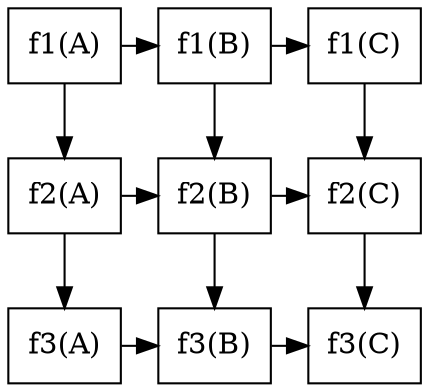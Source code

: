 digraph R {
  node [shape=rectangle];
  
  {rank=same f1_A f1_B f1_C}
  {rank=same f2_A f2_B f2_C}
  {rank=same f3_A f3_B f3_C}
  
  f1_A [label="f1(A)"];
  f2_A [label="f2(A)"];
  f3_A [label="f3(A)"];
  f1_B [label="f1(B)"];
  f2_B [label="f2(B)"];
  f3_B [label="f3(B)"];
  f1_C [label="f1(C)"];
  f2_C [label="f2(C)"];
  f3_C [label="f3(C)"];
  
 
  f1_A->f2_A->f3_A;
  f1_B->f2_B->f3_B;
  f1_C->f2_C->f3_C;
  f1_A->f1_B->f1_C;
  f2_A->f2_B->f2_C;
  f3_A->f3_B->f3_C;
}
